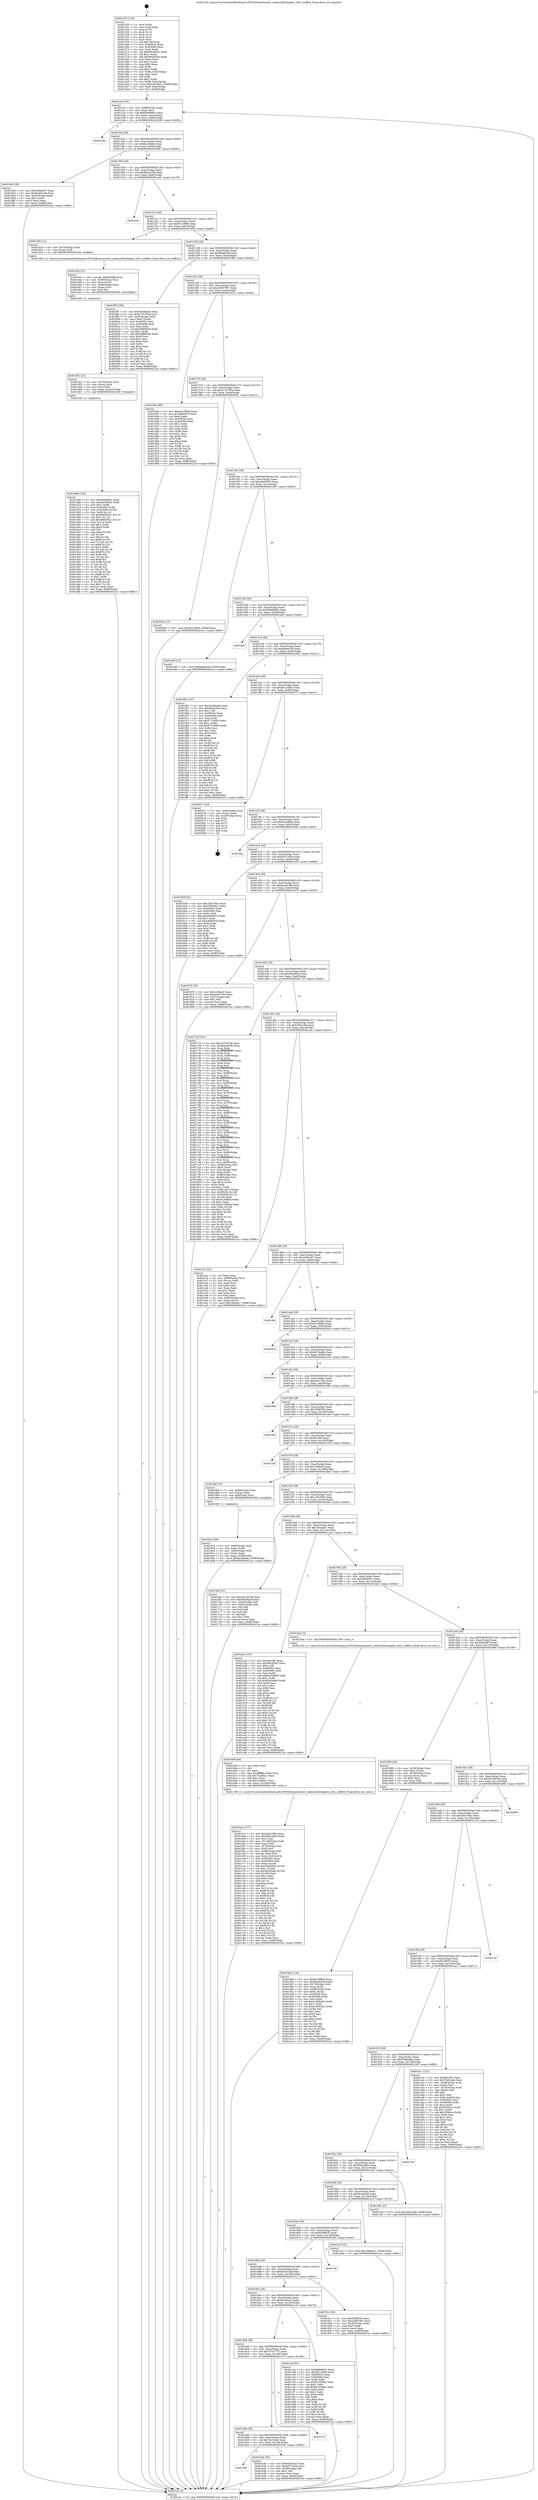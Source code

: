 digraph "0x401250" {
  label = "0x401250 (/mnt/c/Users/mathe/Desktop/tcc/POCII/binaries/extr_radare2librbinpbin_z64.c_boffset_Final-ollvm.out::main(0))"
  labelloc = "t"
  node[shape=record]

  Entry [label="",width=0.3,height=0.3,shape=circle,fillcolor=black,style=filled]
  "0x4012c4" [label="{
     0x4012c4 [32]\l
     | [instrs]\l
     &nbsp;&nbsp;0x4012c4 \<+6\>: mov -0x98(%rbp),%eax\l
     &nbsp;&nbsp;0x4012ca \<+2\>: mov %eax,%ecx\l
     &nbsp;&nbsp;0x4012cc \<+6\>: sub $0x8086685c,%ecx\l
     &nbsp;&nbsp;0x4012d2 \<+6\>: mov %eax,-0xac(%rbp)\l
     &nbsp;&nbsp;0x4012d8 \<+6\>: mov %ecx,-0xb0(%rbp)\l
     &nbsp;&nbsp;0x4012de \<+6\>: je 0000000000402186 \<main+0xf36\>\l
  }"]
  "0x402186" [label="{
     0x402186\l
  }", style=dashed]
  "0x4012e4" [label="{
     0x4012e4 [28]\l
     | [instrs]\l
     &nbsp;&nbsp;0x4012e4 \<+5\>: jmp 00000000004012e9 \<main+0x99\>\l
     &nbsp;&nbsp;0x4012e9 \<+6\>: mov -0xac(%rbp),%eax\l
     &nbsp;&nbsp;0x4012ef \<+5\>: sub $0x8a1b9eeb,%eax\l
     &nbsp;&nbsp;0x4012f4 \<+6\>: mov %eax,-0xb4(%rbp)\l
     &nbsp;&nbsp;0x4012fa \<+6\>: je 00000000004018e0 \<main+0x690\>\l
  }"]
  Exit [label="",width=0.3,height=0.3,shape=circle,fillcolor=black,style=filled,peripheries=2]
  "0x4018e0" [label="{
     0x4018e0 [30]\l
     | [instrs]\l
     &nbsp;&nbsp;0x4018e0 \<+5\>: mov $0xe368ce57,%eax\l
     &nbsp;&nbsp;0x4018e5 \<+5\>: mov $0x6c4541d8,%ecx\l
     &nbsp;&nbsp;0x4018ea \<+3\>: mov -0x30(%rbp),%edx\l
     &nbsp;&nbsp;0x4018ed \<+3\>: cmp $0x1,%edx\l
     &nbsp;&nbsp;0x4018f0 \<+3\>: cmovl %ecx,%eax\l
     &nbsp;&nbsp;0x4018f3 \<+6\>: mov %eax,-0x98(%rbp)\l
     &nbsp;&nbsp;0x4018f9 \<+5\>: jmp 00000000004021ec \<main+0xf9c\>\l
  }"]
  "0x401300" [label="{
     0x401300 [28]\l
     | [instrs]\l
     &nbsp;&nbsp;0x401300 \<+5\>: jmp 0000000000401305 \<main+0xb5\>\l
     &nbsp;&nbsp;0x401305 \<+6\>: mov -0xac(%rbp),%eax\l
     &nbsp;&nbsp;0x40130b \<+5\>: sub $0x8baca7d0,%eax\l
     &nbsp;&nbsp;0x401310 \<+6\>: mov %eax,-0xb8(%rbp)\l
     &nbsp;&nbsp;0x401316 \<+6\>: je 0000000000401ec6 \<main+0xc76\>\l
  }"]
  "0x401d66" [label="{
     0x401d66 [154]\l
     | [instrs]\l
     &nbsp;&nbsp;0x401d66 \<+5\>: mov $0x8086685c,%eax\l
     &nbsp;&nbsp;0x401d6b \<+5\>: mov $0xa9a59952,%edx\l
     &nbsp;&nbsp;0x401d70 \<+3\>: mov $0x1,%r8b\l
     &nbsp;&nbsp;0x401d73 \<+8\>: mov 0x40505c,%r9d\l
     &nbsp;&nbsp;0x401d7b \<+8\>: mov 0x405060,%r10d\l
     &nbsp;&nbsp;0x401d83 \<+3\>: mov %r9d,%r11d\l
     &nbsp;&nbsp;0x401d86 \<+7\>: sub $0x8d663821,%r11d\l
     &nbsp;&nbsp;0x401d8d \<+4\>: sub $0x1,%r11d\l
     &nbsp;&nbsp;0x401d91 \<+7\>: add $0x8d663821,%r11d\l
     &nbsp;&nbsp;0x401d98 \<+4\>: imul %r11d,%r9d\l
     &nbsp;&nbsp;0x401d9c \<+4\>: and $0x1,%r9d\l
     &nbsp;&nbsp;0x401da0 \<+4\>: cmp $0x0,%r9d\l
     &nbsp;&nbsp;0x401da4 \<+3\>: sete %bl\l
     &nbsp;&nbsp;0x401da7 \<+4\>: cmp $0xa,%r10d\l
     &nbsp;&nbsp;0x401dab \<+4\>: setl %r14b\l
     &nbsp;&nbsp;0x401daf \<+3\>: mov %bl,%r15b\l
     &nbsp;&nbsp;0x401db2 \<+4\>: xor $0xff,%r15b\l
     &nbsp;&nbsp;0x401db6 \<+3\>: mov %r14b,%r12b\l
     &nbsp;&nbsp;0x401db9 \<+4\>: xor $0xff,%r12b\l
     &nbsp;&nbsp;0x401dbd \<+4\>: xor $0x1,%r8b\l
     &nbsp;&nbsp;0x401dc1 \<+3\>: mov %r15b,%r13b\l
     &nbsp;&nbsp;0x401dc4 \<+4\>: and $0xff,%r13b\l
     &nbsp;&nbsp;0x401dc8 \<+3\>: and %r8b,%bl\l
     &nbsp;&nbsp;0x401dcb \<+3\>: mov %r12b,%cl\l
     &nbsp;&nbsp;0x401dce \<+3\>: and $0xff,%cl\l
     &nbsp;&nbsp;0x401dd1 \<+3\>: and %r8b,%r14b\l
     &nbsp;&nbsp;0x401dd4 \<+3\>: or %bl,%r13b\l
     &nbsp;&nbsp;0x401dd7 \<+3\>: or %r14b,%cl\l
     &nbsp;&nbsp;0x401dda \<+3\>: xor %cl,%r13b\l
     &nbsp;&nbsp;0x401ddd \<+3\>: or %r12b,%r15b\l
     &nbsp;&nbsp;0x401de0 \<+4\>: xor $0xff,%r15b\l
     &nbsp;&nbsp;0x401de4 \<+4\>: or $0x1,%r8b\l
     &nbsp;&nbsp;0x401de8 \<+3\>: and %r8b,%r15b\l
     &nbsp;&nbsp;0x401deb \<+3\>: or %r15b,%r13b\l
     &nbsp;&nbsp;0x401dee \<+4\>: test $0x1,%r13b\l
     &nbsp;&nbsp;0x401df2 \<+3\>: cmovne %edx,%eax\l
     &nbsp;&nbsp;0x401df5 \<+6\>: mov %eax,-0x98(%rbp)\l
     &nbsp;&nbsp;0x401dfb \<+5\>: jmp 00000000004021ec \<main+0xf9c\>\l
  }"]
  "0x401ec6" [label="{
     0x401ec6\l
  }", style=dashed]
  "0x40131c" [label="{
     0x40131c [28]\l
     | [instrs]\l
     &nbsp;&nbsp;0x40131c \<+5\>: jmp 0000000000401321 \<main+0xd1\>\l
     &nbsp;&nbsp;0x401321 \<+6\>: mov -0xac(%rbp),%eax\l
     &nbsp;&nbsp;0x401327 \<+5\>: sub $0x9511f8e8,%eax\l
     &nbsp;&nbsp;0x40132c \<+6\>: mov %eax,-0xbc(%rbp)\l
     &nbsp;&nbsp;0x401332 \<+6\>: je 0000000000401d26 \<main+0xad6\>\l
  }"]
  "0x401d51" [label="{
     0x401d51 [21]\l
     | [instrs]\l
     &nbsp;&nbsp;0x401d51 \<+4\>: mov -0x70(%rbp),%rcx\l
     &nbsp;&nbsp;0x401d55 \<+3\>: mov (%rcx),%rcx\l
     &nbsp;&nbsp;0x401d58 \<+3\>: mov %rcx,%rdi\l
     &nbsp;&nbsp;0x401d5b \<+6\>: mov %eax,-0x14c(%rbp)\l
     &nbsp;&nbsp;0x401d61 \<+5\>: call 0000000000401030 \<free@plt\>\l
     | [calls]\l
     &nbsp;&nbsp;0x401030 \{1\} (unknown)\l
  }"]
  "0x401d26" [label="{
     0x401d26 [12]\l
     | [instrs]\l
     &nbsp;&nbsp;0x401d26 \<+4\>: mov -0x70(%rbp),%rax\l
     &nbsp;&nbsp;0x401d2a \<+3\>: mov (%rax),%rdi\l
     &nbsp;&nbsp;0x401d2d \<+5\>: call 0000000000401240 \<boffset\>\l
     | [calls]\l
     &nbsp;&nbsp;0x401240 \{1\} (/mnt/c/Users/mathe/Desktop/tcc/POCII/binaries/extr_radare2librbinpbin_z64.c_boffset_Final-ollvm.out::boffset)\l
  }"]
  "0x401338" [label="{
     0x401338 [28]\l
     | [instrs]\l
     &nbsp;&nbsp;0x401338 \<+5\>: jmp 000000000040133d \<main+0xed\>\l
     &nbsp;&nbsp;0x40133d \<+6\>: mov -0xac(%rbp),%eax\l
     &nbsp;&nbsp;0x401343 \<+5\>: sub $0x9faeb3e4,%eax\l
     &nbsp;&nbsp;0x401348 \<+6\>: mov %eax,-0xc0(%rbp)\l
     &nbsp;&nbsp;0x40134e \<+6\>: je 0000000000401ff5 \<main+0xda5\>\l
  }"]
  "0x401d32" [label="{
     0x401d32 [31]\l
     | [instrs]\l
     &nbsp;&nbsp;0x401d32 \<+10\>: movabs $0x4030d6,%rdi\l
     &nbsp;&nbsp;0x401d3c \<+4\>: mov -0x60(%rbp),%rcx\l
     &nbsp;&nbsp;0x401d40 \<+3\>: mov %rax,(%rcx)\l
     &nbsp;&nbsp;0x401d43 \<+4\>: mov -0x60(%rbp),%rax\l
     &nbsp;&nbsp;0x401d47 \<+3\>: mov (%rax),%rsi\l
     &nbsp;&nbsp;0x401d4a \<+2\>: mov $0x0,%al\l
     &nbsp;&nbsp;0x401d4c \<+5\>: call 0000000000401040 \<printf@plt\>\l
     | [calls]\l
     &nbsp;&nbsp;0x401040 \{1\} (unknown)\l
  }"]
  "0x401ff5" [label="{
     0x401ff5 [109]\l
     | [instrs]\l
     &nbsp;&nbsp;0x401ff5 \<+5\>: mov $0x504b6ad4,%eax\l
     &nbsp;&nbsp;0x401ffa \<+5\>: mov $0xa733783a,%ecx\l
     &nbsp;&nbsp;0x401fff \<+7\>: mov -0x90(%rbp),%rdx\l
     &nbsp;&nbsp;0x402006 \<+6\>: movl $0x0,(%rdx)\l
     &nbsp;&nbsp;0x40200c \<+7\>: mov 0x40505c,%esi\l
     &nbsp;&nbsp;0x402013 \<+7\>: mov 0x405060,%edi\l
     &nbsp;&nbsp;0x40201a \<+3\>: mov %esi,%r8d\l
     &nbsp;&nbsp;0x40201d \<+7\>: sub $0x36f8060d,%r8d\l
     &nbsp;&nbsp;0x402024 \<+4\>: sub $0x1,%r8d\l
     &nbsp;&nbsp;0x402028 \<+7\>: add $0x36f8060d,%r8d\l
     &nbsp;&nbsp;0x40202f \<+4\>: imul %r8d,%esi\l
     &nbsp;&nbsp;0x402033 \<+3\>: and $0x1,%esi\l
     &nbsp;&nbsp;0x402036 \<+3\>: cmp $0x0,%esi\l
     &nbsp;&nbsp;0x402039 \<+4\>: sete %r9b\l
     &nbsp;&nbsp;0x40203d \<+3\>: cmp $0xa,%edi\l
     &nbsp;&nbsp;0x402040 \<+4\>: setl %r10b\l
     &nbsp;&nbsp;0x402044 \<+3\>: mov %r9b,%r11b\l
     &nbsp;&nbsp;0x402047 \<+3\>: and %r10b,%r11b\l
     &nbsp;&nbsp;0x40204a \<+3\>: xor %r10b,%r9b\l
     &nbsp;&nbsp;0x40204d \<+3\>: or %r9b,%r11b\l
     &nbsp;&nbsp;0x402050 \<+4\>: test $0x1,%r11b\l
     &nbsp;&nbsp;0x402054 \<+3\>: cmovne %ecx,%eax\l
     &nbsp;&nbsp;0x402057 \<+6\>: mov %eax,-0x98(%rbp)\l
     &nbsp;&nbsp;0x40205d \<+5\>: jmp 00000000004021ec \<main+0xf9c\>\l
  }"]
  "0x401354" [label="{
     0x401354 [28]\l
     | [instrs]\l
     &nbsp;&nbsp;0x401354 \<+5\>: jmp 0000000000401359 \<main+0x109\>\l
     &nbsp;&nbsp;0x401359 \<+6\>: mov -0xac(%rbp),%eax\l
     &nbsp;&nbsp;0x40135f \<+5\>: sub $0xa3087987,%eax\l
     &nbsp;&nbsp;0x401364 \<+6\>: mov %eax,-0xc4(%rbp)\l
     &nbsp;&nbsp;0x40136a \<+6\>: je 000000000040193a \<main+0x6ea\>\l
  }"]
  "0x401be1" [label="{
     0x401be1 [177]\l
     | [instrs]\l
     &nbsp;&nbsp;0x401be1 \<+5\>: mov $0x2bdc78bc,%ecx\l
     &nbsp;&nbsp;0x401be6 \<+5\>: mov $0x5b81b6c0,%edx\l
     &nbsp;&nbsp;0x401beb \<+3\>: mov $0x1,%sil\l
     &nbsp;&nbsp;0x401bee \<+6\>: mov -0x148(%rbp),%edi\l
     &nbsp;&nbsp;0x401bf4 \<+3\>: imul %eax,%edi\l
     &nbsp;&nbsp;0x401bf7 \<+4\>: mov -0x70(%rbp),%r8\l
     &nbsp;&nbsp;0x401bfb \<+3\>: mov (%r8),%r8\l
     &nbsp;&nbsp;0x401bfe \<+4\>: mov -0x68(%rbp),%r9\l
     &nbsp;&nbsp;0x401c02 \<+3\>: movslq (%r9),%r9\l
     &nbsp;&nbsp;0x401c05 \<+4\>: mov %edi,(%r8,%r9,4)\l
     &nbsp;&nbsp;0x401c09 \<+7\>: mov 0x40505c,%eax\l
     &nbsp;&nbsp;0x401c10 \<+7\>: mov 0x405060,%edi\l
     &nbsp;&nbsp;0x401c17 \<+3\>: mov %eax,%r10d\l
     &nbsp;&nbsp;0x401c1a \<+7\>: add $0x5bcd564c,%r10d\l
     &nbsp;&nbsp;0x401c21 \<+4\>: sub $0x1,%r10d\l
     &nbsp;&nbsp;0x401c25 \<+7\>: sub $0x5bcd564c,%r10d\l
     &nbsp;&nbsp;0x401c2c \<+4\>: imul %r10d,%eax\l
     &nbsp;&nbsp;0x401c30 \<+3\>: and $0x1,%eax\l
     &nbsp;&nbsp;0x401c33 \<+3\>: cmp $0x0,%eax\l
     &nbsp;&nbsp;0x401c36 \<+4\>: sete %r11b\l
     &nbsp;&nbsp;0x401c3a \<+3\>: cmp $0xa,%edi\l
     &nbsp;&nbsp;0x401c3d \<+3\>: setl %bl\l
     &nbsp;&nbsp;0x401c40 \<+3\>: mov %r11b,%r14b\l
     &nbsp;&nbsp;0x401c43 \<+4\>: xor $0xff,%r14b\l
     &nbsp;&nbsp;0x401c47 \<+3\>: mov %bl,%r15b\l
     &nbsp;&nbsp;0x401c4a \<+4\>: xor $0xff,%r15b\l
     &nbsp;&nbsp;0x401c4e \<+4\>: xor $0x1,%sil\l
     &nbsp;&nbsp;0x401c52 \<+3\>: mov %r14b,%r12b\l
     &nbsp;&nbsp;0x401c55 \<+4\>: and $0xff,%r12b\l
     &nbsp;&nbsp;0x401c59 \<+3\>: and %sil,%r11b\l
     &nbsp;&nbsp;0x401c5c \<+3\>: mov %r15b,%r13b\l
     &nbsp;&nbsp;0x401c5f \<+4\>: and $0xff,%r13b\l
     &nbsp;&nbsp;0x401c63 \<+3\>: and %sil,%bl\l
     &nbsp;&nbsp;0x401c66 \<+3\>: or %r11b,%r12b\l
     &nbsp;&nbsp;0x401c69 \<+3\>: or %bl,%r13b\l
     &nbsp;&nbsp;0x401c6c \<+3\>: xor %r13b,%r12b\l
     &nbsp;&nbsp;0x401c6f \<+3\>: or %r15b,%r14b\l
     &nbsp;&nbsp;0x401c72 \<+4\>: xor $0xff,%r14b\l
     &nbsp;&nbsp;0x401c76 \<+4\>: or $0x1,%sil\l
     &nbsp;&nbsp;0x401c7a \<+3\>: and %sil,%r14b\l
     &nbsp;&nbsp;0x401c7d \<+3\>: or %r14b,%r12b\l
     &nbsp;&nbsp;0x401c80 \<+4\>: test $0x1,%r12b\l
     &nbsp;&nbsp;0x401c84 \<+3\>: cmovne %edx,%ecx\l
     &nbsp;&nbsp;0x401c87 \<+6\>: mov %ecx,-0x98(%rbp)\l
     &nbsp;&nbsp;0x401c8d \<+5\>: jmp 00000000004021ec \<main+0xf9c\>\l
  }"]
  "0x40193a" [label="{
     0x40193a [86]\l
     | [instrs]\l
     &nbsp;&nbsp;0x40193a \<+5\>: mov $0xe4108fb4,%eax\l
     &nbsp;&nbsp;0x40193f \<+5\>: mov $0x28bbd97f,%ecx\l
     &nbsp;&nbsp;0x401944 \<+2\>: xor %edx,%edx\l
     &nbsp;&nbsp;0x401946 \<+7\>: mov 0x40505c,%esi\l
     &nbsp;&nbsp;0x40194d \<+7\>: mov 0x405060,%edi\l
     &nbsp;&nbsp;0x401954 \<+3\>: sub $0x1,%edx\l
     &nbsp;&nbsp;0x401957 \<+3\>: mov %esi,%r8d\l
     &nbsp;&nbsp;0x40195a \<+3\>: add %edx,%r8d\l
     &nbsp;&nbsp;0x40195d \<+4\>: imul %r8d,%esi\l
     &nbsp;&nbsp;0x401961 \<+3\>: and $0x1,%esi\l
     &nbsp;&nbsp;0x401964 \<+3\>: cmp $0x0,%esi\l
     &nbsp;&nbsp;0x401967 \<+4\>: sete %r9b\l
     &nbsp;&nbsp;0x40196b \<+3\>: cmp $0xa,%edi\l
     &nbsp;&nbsp;0x40196e \<+4\>: setl %r10b\l
     &nbsp;&nbsp;0x401972 \<+3\>: mov %r9b,%r11b\l
     &nbsp;&nbsp;0x401975 \<+3\>: and %r10b,%r11b\l
     &nbsp;&nbsp;0x401978 \<+3\>: xor %r10b,%r9b\l
     &nbsp;&nbsp;0x40197b \<+3\>: or %r9b,%r11b\l
     &nbsp;&nbsp;0x40197e \<+4\>: test $0x1,%r11b\l
     &nbsp;&nbsp;0x401982 \<+3\>: cmovne %ecx,%eax\l
     &nbsp;&nbsp;0x401985 \<+6\>: mov %eax,-0x98(%rbp)\l
     &nbsp;&nbsp;0x40198b \<+5\>: jmp 00000000004021ec \<main+0xf9c\>\l
  }"]
  "0x401370" [label="{
     0x401370 [28]\l
     | [instrs]\l
     &nbsp;&nbsp;0x401370 \<+5\>: jmp 0000000000401375 \<main+0x125\>\l
     &nbsp;&nbsp;0x401375 \<+6\>: mov -0xac(%rbp),%eax\l
     &nbsp;&nbsp;0x40137b \<+5\>: sub $0xa733783a,%eax\l
     &nbsp;&nbsp;0x401380 \<+6\>: mov %eax,-0xc8(%rbp)\l
     &nbsp;&nbsp;0x401386 \<+6\>: je 0000000000402062 \<main+0xe12\>\l
  }"]
  "0x401bb9" [label="{
     0x401bb9 [40]\l
     | [instrs]\l
     &nbsp;&nbsp;0x401bb9 \<+5\>: mov $0x2,%ecx\l
     &nbsp;&nbsp;0x401bbe \<+1\>: cltd\l
     &nbsp;&nbsp;0x401bbf \<+2\>: idiv %ecx\l
     &nbsp;&nbsp;0x401bc1 \<+6\>: imul $0xfffffffe,%edx,%ecx\l
     &nbsp;&nbsp;0x401bc7 \<+6\>: add $0x76cdfdc1,%ecx\l
     &nbsp;&nbsp;0x401bcd \<+3\>: add $0x1,%ecx\l
     &nbsp;&nbsp;0x401bd0 \<+6\>: sub $0x76cdfdc1,%ecx\l
     &nbsp;&nbsp;0x401bd6 \<+6\>: mov %ecx,-0x148(%rbp)\l
     &nbsp;&nbsp;0x401bdc \<+5\>: call 0000000000401160 \<next_i\>\l
     | [calls]\l
     &nbsp;&nbsp;0x401160 \{1\} (/mnt/c/Users/mathe/Desktop/tcc/POCII/binaries/extr_radare2librbinpbin_z64.c_boffset_Final-ollvm.out::next_i)\l
  }"]
  "0x402062" [label="{
     0x402062 [15]\l
     | [instrs]\l
     &nbsp;&nbsp;0x402062 \<+10\>: movl $0xbb1cd650,-0x98(%rbp)\l
     &nbsp;&nbsp;0x40206c \<+5\>: jmp 00000000004021ec \<main+0xf9c\>\l
  }"]
  "0x40138c" [label="{
     0x40138c [28]\l
     | [instrs]\l
     &nbsp;&nbsp;0x40138c \<+5\>: jmp 0000000000401391 \<main+0x141\>\l
     &nbsp;&nbsp;0x401391 \<+6\>: mov -0xac(%rbp),%eax\l
     &nbsp;&nbsp;0x401397 \<+5\>: sub $0xa9a59952,%eax\l
     &nbsp;&nbsp;0x40139c \<+6\>: mov %eax,-0xcc(%rbp)\l
     &nbsp;&nbsp;0x4013a2 \<+6\>: je 0000000000401e00 \<main+0xbb0\>\l
  }"]
  "0x4016f0" [label="{
     0x4016f0\l
  }", style=dashed]
  "0x401e00" [label="{
     0x401e00 [15]\l
     | [instrs]\l
     &nbsp;&nbsp;0x401e00 \<+10\>: movl $0xbab6e24f,-0x98(%rbp)\l
     &nbsp;&nbsp;0x401e0a \<+5\>: jmp 00000000004021ec \<main+0xf9c\>\l
  }"]
  "0x4013a8" [label="{
     0x4013a8 [28]\l
     | [instrs]\l
     &nbsp;&nbsp;0x4013a8 \<+5\>: jmp 00000000004013ad \<main+0x15d\>\l
     &nbsp;&nbsp;0x4013ad \<+6\>: mov -0xac(%rbp),%eax\l
     &nbsp;&nbsp;0x4013b3 \<+5\>: sub $0xb85689bd,%eax\l
     &nbsp;&nbsp;0x4013b8 \<+6\>: mov %eax,-0xd0(%rbp)\l
     &nbsp;&nbsp;0x4013be \<+6\>: je 0000000000401e0f \<main+0xbbf\>\l
  }"]
  "0x401b3b" [label="{
     0x401b3b [30]\l
     | [instrs]\l
     &nbsp;&nbsp;0x401b3b \<+5\>: mov $0x6cb03ca2,%eax\l
     &nbsp;&nbsp;0x401b40 \<+5\>: mov $0xd2572e0a,%ecx\l
     &nbsp;&nbsp;0x401b45 \<+3\>: mov -0x29(%rbp),%dl\l
     &nbsp;&nbsp;0x401b48 \<+3\>: test $0x1,%dl\l
     &nbsp;&nbsp;0x401b4b \<+3\>: cmovne %ecx,%eax\l
     &nbsp;&nbsp;0x401b4e \<+6\>: mov %eax,-0x98(%rbp)\l
     &nbsp;&nbsp;0x401b54 \<+5\>: jmp 00000000004021ec \<main+0xf9c\>\l
  }"]
  "0x401e0f" [label="{
     0x401e0f\l
  }", style=dashed]
  "0x4013c4" [label="{
     0x4013c4 [28]\l
     | [instrs]\l
     &nbsp;&nbsp;0x4013c4 \<+5\>: jmp 00000000004013c9 \<main+0x179\>\l
     &nbsp;&nbsp;0x4013c9 \<+6\>: mov -0xac(%rbp),%eax\l
     &nbsp;&nbsp;0x4013cf \<+5\>: sub $0xbab6e24f,%eax\l
     &nbsp;&nbsp;0x4013d4 \<+6\>: mov %eax,-0xd4(%rbp)\l
     &nbsp;&nbsp;0x4013da \<+6\>: je 0000000000401f62 \<main+0xd12\>\l
  }"]
  "0x4016d4" [label="{
     0x4016d4 [28]\l
     | [instrs]\l
     &nbsp;&nbsp;0x4016d4 \<+5\>: jmp 00000000004016d9 \<main+0x489\>\l
     &nbsp;&nbsp;0x4016d9 \<+6\>: mov -0xac(%rbp),%eax\l
     &nbsp;&nbsp;0x4016df \<+5\>: sub $0x7dcf1ebe,%eax\l
     &nbsp;&nbsp;0x4016e4 \<+6\>: mov %eax,-0x144(%rbp)\l
     &nbsp;&nbsp;0x4016ea \<+6\>: je 0000000000401b3b \<main+0x8eb\>\l
  }"]
  "0x401f62" [label="{
     0x401f62 [147]\l
     | [instrs]\l
     &nbsp;&nbsp;0x401f62 \<+5\>: mov $0x504b6ad4,%eax\l
     &nbsp;&nbsp;0x401f67 \<+5\>: mov $0x9faeb3e4,%ecx\l
     &nbsp;&nbsp;0x401f6c \<+2\>: mov $0x1,%dl\l
     &nbsp;&nbsp;0x401f6e \<+7\>: mov 0x40505c,%esi\l
     &nbsp;&nbsp;0x401f75 \<+7\>: mov 0x405060,%edi\l
     &nbsp;&nbsp;0x401f7c \<+3\>: mov %esi,%r8d\l
     &nbsp;&nbsp;0x401f7f \<+7\>: sub $0x9772ef30,%r8d\l
     &nbsp;&nbsp;0x401f86 \<+4\>: sub $0x1,%r8d\l
     &nbsp;&nbsp;0x401f8a \<+7\>: add $0x9772ef30,%r8d\l
     &nbsp;&nbsp;0x401f91 \<+4\>: imul %r8d,%esi\l
     &nbsp;&nbsp;0x401f95 \<+3\>: and $0x1,%esi\l
     &nbsp;&nbsp;0x401f98 \<+3\>: cmp $0x0,%esi\l
     &nbsp;&nbsp;0x401f9b \<+4\>: sete %r9b\l
     &nbsp;&nbsp;0x401f9f \<+3\>: cmp $0xa,%edi\l
     &nbsp;&nbsp;0x401fa2 \<+4\>: setl %r10b\l
     &nbsp;&nbsp;0x401fa6 \<+3\>: mov %r9b,%r11b\l
     &nbsp;&nbsp;0x401fa9 \<+4\>: xor $0xff,%r11b\l
     &nbsp;&nbsp;0x401fad \<+3\>: mov %r10b,%bl\l
     &nbsp;&nbsp;0x401fb0 \<+3\>: xor $0xff,%bl\l
     &nbsp;&nbsp;0x401fb3 \<+3\>: xor $0x1,%dl\l
     &nbsp;&nbsp;0x401fb6 \<+3\>: mov %r11b,%r14b\l
     &nbsp;&nbsp;0x401fb9 \<+4\>: and $0xff,%r14b\l
     &nbsp;&nbsp;0x401fbd \<+3\>: and %dl,%r9b\l
     &nbsp;&nbsp;0x401fc0 \<+3\>: mov %bl,%r15b\l
     &nbsp;&nbsp;0x401fc3 \<+4\>: and $0xff,%r15b\l
     &nbsp;&nbsp;0x401fc7 \<+3\>: and %dl,%r10b\l
     &nbsp;&nbsp;0x401fca \<+3\>: or %r9b,%r14b\l
     &nbsp;&nbsp;0x401fcd \<+3\>: or %r10b,%r15b\l
     &nbsp;&nbsp;0x401fd0 \<+3\>: xor %r15b,%r14b\l
     &nbsp;&nbsp;0x401fd3 \<+3\>: or %bl,%r11b\l
     &nbsp;&nbsp;0x401fd6 \<+4\>: xor $0xff,%r11b\l
     &nbsp;&nbsp;0x401fda \<+3\>: or $0x1,%dl\l
     &nbsp;&nbsp;0x401fdd \<+3\>: and %dl,%r11b\l
     &nbsp;&nbsp;0x401fe0 \<+3\>: or %r11b,%r14b\l
     &nbsp;&nbsp;0x401fe3 \<+4\>: test $0x1,%r14b\l
     &nbsp;&nbsp;0x401fe7 \<+3\>: cmovne %ecx,%eax\l
     &nbsp;&nbsp;0x401fea \<+6\>: mov %eax,-0x98(%rbp)\l
     &nbsp;&nbsp;0x401ff0 \<+5\>: jmp 00000000004021ec \<main+0xf9c\>\l
  }"]
  "0x4013e0" [label="{
     0x4013e0 [28]\l
     | [instrs]\l
     &nbsp;&nbsp;0x4013e0 \<+5\>: jmp 00000000004013e5 \<main+0x195\>\l
     &nbsp;&nbsp;0x4013e5 \<+6\>: mov -0xac(%rbp),%eax\l
     &nbsp;&nbsp;0x4013eb \<+5\>: sub $0xbb1cd650,%eax\l
     &nbsp;&nbsp;0x4013f0 \<+6\>: mov %eax,-0xd8(%rbp)\l
     &nbsp;&nbsp;0x4013f6 \<+6\>: je 0000000000402071 \<main+0xe21\>\l
  }"]
  "0x401e70" [label="{
     0x401e70\l
  }", style=dashed]
  "0x402071" [label="{
     0x402071 [24]\l
     | [instrs]\l
     &nbsp;&nbsp;0x402071 \<+7\>: mov -0x90(%rbp),%rax\l
     &nbsp;&nbsp;0x402078 \<+2\>: mov (%rax),%eax\l
     &nbsp;&nbsp;0x40207a \<+4\>: lea -0x28(%rbp),%rsp\l
     &nbsp;&nbsp;0x40207e \<+1\>: pop %rbx\l
     &nbsp;&nbsp;0x40207f \<+2\>: pop %r12\l
     &nbsp;&nbsp;0x402081 \<+2\>: pop %r13\l
     &nbsp;&nbsp;0x402083 \<+2\>: pop %r14\l
     &nbsp;&nbsp;0x402085 \<+2\>: pop %r15\l
     &nbsp;&nbsp;0x402087 \<+1\>: pop %rbp\l
     &nbsp;&nbsp;0x402088 \<+1\>: ret\l
  }"]
  "0x4013fc" [label="{
     0x4013fc [28]\l
     | [instrs]\l
     &nbsp;&nbsp;0x4013fc \<+5\>: jmp 0000000000401401 \<main+0x1b1\>\l
     &nbsp;&nbsp;0x401401 \<+6\>: mov -0xac(%rbp),%eax\l
     &nbsp;&nbsp;0x401407 \<+5\>: sub $0xbcca989d,%eax\l
     &nbsp;&nbsp;0x40140c \<+6\>: mov %eax,-0xdc(%rbp)\l
     &nbsp;&nbsp;0x401412 \<+6\>: je 0000000000401f4e \<main+0xcfe\>\l
  }"]
  "0x4016b8" [label="{
     0x4016b8 [28]\l
     | [instrs]\l
     &nbsp;&nbsp;0x4016b8 \<+5\>: jmp 00000000004016bd \<main+0x46d\>\l
     &nbsp;&nbsp;0x4016bd \<+6\>: mov -0xac(%rbp),%eax\l
     &nbsp;&nbsp;0x4016c3 \<+5\>: sub $0x7d7e7737,%eax\l
     &nbsp;&nbsp;0x4016c8 \<+6\>: mov %eax,-0x140(%rbp)\l
     &nbsp;&nbsp;0x4016ce \<+6\>: je 0000000000401e70 \<main+0xc20\>\l
  }"]
  "0x401f4e" [label="{
     0x401f4e\l
  }", style=dashed]
  "0x401418" [label="{
     0x401418 [28]\l
     | [instrs]\l
     &nbsp;&nbsp;0x401418 \<+5\>: jmp 000000000040141d \<main+0x1cd\>\l
     &nbsp;&nbsp;0x40141d \<+6\>: mov -0xac(%rbp),%eax\l
     &nbsp;&nbsp;0x401423 \<+5\>: sub $0xd2572e0a,%eax\l
     &nbsp;&nbsp;0x401428 \<+6\>: mov %eax,-0xe0(%rbp)\l
     &nbsp;&nbsp;0x40142e \<+6\>: je 0000000000401b59 \<main+0x909\>\l
  }"]
  "0x401ccb" [label="{
     0x401ccb [91]\l
     | [instrs]\l
     &nbsp;&nbsp;0x401ccb \<+5\>: mov $0x8086685c,%eax\l
     &nbsp;&nbsp;0x401cd0 \<+5\>: mov $0x9511f8e8,%ecx\l
     &nbsp;&nbsp;0x401cd5 \<+7\>: mov 0x40505c,%edx\l
     &nbsp;&nbsp;0x401cdc \<+7\>: mov 0x405060,%esi\l
     &nbsp;&nbsp;0x401ce3 \<+2\>: mov %edx,%edi\l
     &nbsp;&nbsp;0x401ce5 \<+6\>: sub $0x81183dbc,%edi\l
     &nbsp;&nbsp;0x401ceb \<+3\>: sub $0x1,%edi\l
     &nbsp;&nbsp;0x401cee \<+6\>: add $0x81183dbc,%edi\l
     &nbsp;&nbsp;0x401cf4 \<+3\>: imul %edi,%edx\l
     &nbsp;&nbsp;0x401cf7 \<+3\>: and $0x1,%edx\l
     &nbsp;&nbsp;0x401cfa \<+3\>: cmp $0x0,%edx\l
     &nbsp;&nbsp;0x401cfd \<+4\>: sete %r8b\l
     &nbsp;&nbsp;0x401d01 \<+3\>: cmp $0xa,%esi\l
     &nbsp;&nbsp;0x401d04 \<+4\>: setl %r9b\l
     &nbsp;&nbsp;0x401d08 \<+3\>: mov %r8b,%r10b\l
     &nbsp;&nbsp;0x401d0b \<+3\>: and %r9b,%r10b\l
     &nbsp;&nbsp;0x401d0e \<+3\>: xor %r9b,%r8b\l
     &nbsp;&nbsp;0x401d11 \<+3\>: or %r8b,%r10b\l
     &nbsp;&nbsp;0x401d14 \<+4\>: test $0x1,%r10b\l
     &nbsp;&nbsp;0x401d18 \<+3\>: cmovne %ecx,%eax\l
     &nbsp;&nbsp;0x401d1b \<+6\>: mov %eax,-0x98(%rbp)\l
     &nbsp;&nbsp;0x401d21 \<+5\>: jmp 00000000004021ec \<main+0xf9c\>\l
  }"]
  "0x401b59" [label="{
     0x401b59 [91]\l
     | [instrs]\l
     &nbsp;&nbsp;0x401b59 \<+5\>: mov $0x2bdc78bc,%eax\l
     &nbsp;&nbsp;0x401b5e \<+5\>: mov $0x20b595c1,%ecx\l
     &nbsp;&nbsp;0x401b63 \<+7\>: mov 0x40505c,%edx\l
     &nbsp;&nbsp;0x401b6a \<+7\>: mov 0x405060,%esi\l
     &nbsp;&nbsp;0x401b71 \<+2\>: mov %edx,%edi\l
     &nbsp;&nbsp;0x401b73 \<+6\>: add $0xad90b97b,%edi\l
     &nbsp;&nbsp;0x401b79 \<+3\>: sub $0x1,%edi\l
     &nbsp;&nbsp;0x401b7c \<+6\>: sub $0xad90b97b,%edi\l
     &nbsp;&nbsp;0x401b82 \<+3\>: imul %edi,%edx\l
     &nbsp;&nbsp;0x401b85 \<+3\>: and $0x1,%edx\l
     &nbsp;&nbsp;0x401b88 \<+3\>: cmp $0x0,%edx\l
     &nbsp;&nbsp;0x401b8b \<+4\>: sete %r8b\l
     &nbsp;&nbsp;0x401b8f \<+3\>: cmp $0xa,%esi\l
     &nbsp;&nbsp;0x401b92 \<+4\>: setl %r9b\l
     &nbsp;&nbsp;0x401b96 \<+3\>: mov %r8b,%r10b\l
     &nbsp;&nbsp;0x401b99 \<+3\>: and %r9b,%r10b\l
     &nbsp;&nbsp;0x401b9c \<+3\>: xor %r9b,%r8b\l
     &nbsp;&nbsp;0x401b9f \<+3\>: or %r8b,%r10b\l
     &nbsp;&nbsp;0x401ba2 \<+4\>: test $0x1,%r10b\l
     &nbsp;&nbsp;0x401ba6 \<+3\>: cmovne %ecx,%eax\l
     &nbsp;&nbsp;0x401ba9 \<+6\>: mov %eax,-0x98(%rbp)\l
     &nbsp;&nbsp;0x401baf \<+5\>: jmp 00000000004021ec \<main+0xf9c\>\l
  }"]
  "0x401434" [label="{
     0x401434 [28]\l
     | [instrs]\l
     &nbsp;&nbsp;0x401434 \<+5\>: jmp 0000000000401439 \<main+0x1e9\>\l
     &nbsp;&nbsp;0x401439 \<+6\>: mov -0xac(%rbp),%eax\l
     &nbsp;&nbsp;0x40143f \<+5\>: sub $0xda2a9196,%eax\l
     &nbsp;&nbsp;0x401444 \<+6\>: mov %eax,-0xe4(%rbp)\l
     &nbsp;&nbsp;0x40144a \<+6\>: je 0000000000401870 \<main+0x620\>\l
  }"]
  "0x4019ad" [label="{
     0x4019ad [114]\l
     | [instrs]\l
     &nbsp;&nbsp;0x4019ad \<+5\>: mov $0xe4108fb4,%ecx\l
     &nbsp;&nbsp;0x4019b2 \<+5\>: mov $0x5bcdee26,%edx\l
     &nbsp;&nbsp;0x4019b7 \<+4\>: mov -0x70(%rbp),%rdi\l
     &nbsp;&nbsp;0x4019bb \<+3\>: mov %rax,(%rdi)\l
     &nbsp;&nbsp;0x4019be \<+4\>: mov -0x68(%rbp),%rax\l
     &nbsp;&nbsp;0x4019c2 \<+6\>: movl $0x0,(%rax)\l
     &nbsp;&nbsp;0x4019c8 \<+7\>: mov 0x40505c,%esi\l
     &nbsp;&nbsp;0x4019cf \<+8\>: mov 0x405060,%r8d\l
     &nbsp;&nbsp;0x4019d7 \<+3\>: mov %esi,%r9d\l
     &nbsp;&nbsp;0x4019da \<+7\>: add $0xb1906202,%r9d\l
     &nbsp;&nbsp;0x4019e1 \<+4\>: sub $0x1,%r9d\l
     &nbsp;&nbsp;0x4019e5 \<+7\>: sub $0xb1906202,%r9d\l
     &nbsp;&nbsp;0x4019ec \<+4\>: imul %r9d,%esi\l
     &nbsp;&nbsp;0x4019f0 \<+3\>: and $0x1,%esi\l
     &nbsp;&nbsp;0x4019f3 \<+3\>: cmp $0x0,%esi\l
     &nbsp;&nbsp;0x4019f6 \<+4\>: sete %r10b\l
     &nbsp;&nbsp;0x4019fa \<+4\>: cmp $0xa,%r8d\l
     &nbsp;&nbsp;0x4019fe \<+4\>: setl %r11b\l
     &nbsp;&nbsp;0x401a02 \<+3\>: mov %r10b,%bl\l
     &nbsp;&nbsp;0x401a05 \<+3\>: and %r11b,%bl\l
     &nbsp;&nbsp;0x401a08 \<+3\>: xor %r11b,%r10b\l
     &nbsp;&nbsp;0x401a0b \<+3\>: or %r10b,%bl\l
     &nbsp;&nbsp;0x401a0e \<+3\>: test $0x1,%bl\l
     &nbsp;&nbsp;0x401a11 \<+3\>: cmovne %edx,%ecx\l
     &nbsp;&nbsp;0x401a14 \<+6\>: mov %ecx,-0x98(%rbp)\l
     &nbsp;&nbsp;0x401a1a \<+5\>: jmp 00000000004021ec \<main+0xf9c\>\l
  }"]
  "0x401870" [label="{
     0x401870 [30]\l
     | [instrs]\l
     &nbsp;&nbsp;0x401870 \<+5\>: mov $0xc188ec4,%eax\l
     &nbsp;&nbsp;0x401875 \<+5\>: mov $0xee8373dc,%ecx\l
     &nbsp;&nbsp;0x40187a \<+3\>: mov -0x31(%rbp),%dl\l
     &nbsp;&nbsp;0x40187d \<+3\>: test $0x1,%dl\l
     &nbsp;&nbsp;0x401880 \<+3\>: cmovne %ecx,%eax\l
     &nbsp;&nbsp;0x401883 \<+6\>: mov %eax,-0x98(%rbp)\l
     &nbsp;&nbsp;0x401889 \<+5\>: jmp 00000000004021ec \<main+0xf9c\>\l
  }"]
  "0x401450" [label="{
     0x401450 [28]\l
     | [instrs]\l
     &nbsp;&nbsp;0x401450 \<+5\>: jmp 0000000000401455 \<main+0x205\>\l
     &nbsp;&nbsp;0x401455 \<+6\>: mov -0xac(%rbp),%eax\l
     &nbsp;&nbsp;0x40145b \<+5\>: sub $0xe0be0b29,%eax\l
     &nbsp;&nbsp;0x401460 \<+6\>: mov %eax,-0xe8(%rbp)\l
     &nbsp;&nbsp;0x401466 \<+6\>: je 000000000040172f \<main+0x4df\>\l
  }"]
  "0x40169c" [label="{
     0x40169c [28]\l
     | [instrs]\l
     &nbsp;&nbsp;0x40169c \<+5\>: jmp 00000000004016a1 \<main+0x451\>\l
     &nbsp;&nbsp;0x4016a1 \<+6\>: mov -0xac(%rbp),%eax\l
     &nbsp;&nbsp;0x4016a7 \<+5\>: sub $0x6cb03ca2,%eax\l
     &nbsp;&nbsp;0x4016ac \<+6\>: mov %eax,-0x13c(%rbp)\l
     &nbsp;&nbsp;0x4016b2 \<+6\>: je 0000000000401ccb \<main+0xa7b\>\l
  }"]
  "0x40172f" [label="{
     0x40172f [321]\l
     | [instrs]\l
     &nbsp;&nbsp;0x40172f \<+5\>: mov $0x2b1597a9,%eax\l
     &nbsp;&nbsp;0x401734 \<+5\>: mov $0xda2a9196,%ecx\l
     &nbsp;&nbsp;0x401739 \<+3\>: mov %rsp,%rdx\l
     &nbsp;&nbsp;0x40173c \<+4\>: add $0xfffffffffffffff0,%rdx\l
     &nbsp;&nbsp;0x401740 \<+3\>: mov %rdx,%rsp\l
     &nbsp;&nbsp;0x401743 \<+7\>: mov %rdx,-0x90(%rbp)\l
     &nbsp;&nbsp;0x40174a \<+3\>: mov %rsp,%rdx\l
     &nbsp;&nbsp;0x40174d \<+4\>: add $0xfffffffffffffff0,%rdx\l
     &nbsp;&nbsp;0x401751 \<+3\>: mov %rdx,%rsp\l
     &nbsp;&nbsp;0x401754 \<+3\>: mov %rsp,%rsi\l
     &nbsp;&nbsp;0x401757 \<+4\>: add $0xfffffffffffffff0,%rsi\l
     &nbsp;&nbsp;0x40175b \<+3\>: mov %rsi,%rsp\l
     &nbsp;&nbsp;0x40175e \<+7\>: mov %rsi,-0x88(%rbp)\l
     &nbsp;&nbsp;0x401765 \<+3\>: mov %rsp,%rsi\l
     &nbsp;&nbsp;0x401768 \<+4\>: add $0xfffffffffffffff0,%rsi\l
     &nbsp;&nbsp;0x40176c \<+3\>: mov %rsi,%rsp\l
     &nbsp;&nbsp;0x40176f \<+4\>: mov %rsi,-0x80(%rbp)\l
     &nbsp;&nbsp;0x401773 \<+3\>: mov %rsp,%rsi\l
     &nbsp;&nbsp;0x401776 \<+4\>: add $0xfffffffffffffff0,%rsi\l
     &nbsp;&nbsp;0x40177a \<+3\>: mov %rsi,%rsp\l
     &nbsp;&nbsp;0x40177d \<+4\>: mov %rsi,-0x78(%rbp)\l
     &nbsp;&nbsp;0x401781 \<+3\>: mov %rsp,%rsi\l
     &nbsp;&nbsp;0x401784 \<+4\>: add $0xfffffffffffffff0,%rsi\l
     &nbsp;&nbsp;0x401788 \<+3\>: mov %rsi,%rsp\l
     &nbsp;&nbsp;0x40178b \<+4\>: mov %rsi,-0x70(%rbp)\l
     &nbsp;&nbsp;0x40178f \<+3\>: mov %rsp,%rsi\l
     &nbsp;&nbsp;0x401792 \<+4\>: add $0xfffffffffffffff0,%rsi\l
     &nbsp;&nbsp;0x401796 \<+3\>: mov %rsi,%rsp\l
     &nbsp;&nbsp;0x401799 \<+4\>: mov %rsi,-0x68(%rbp)\l
     &nbsp;&nbsp;0x40179d \<+3\>: mov %rsp,%rsi\l
     &nbsp;&nbsp;0x4017a0 \<+4\>: add $0xfffffffffffffff0,%rsi\l
     &nbsp;&nbsp;0x4017a4 \<+3\>: mov %rsi,%rsp\l
     &nbsp;&nbsp;0x4017a7 \<+4\>: mov %rsi,-0x60(%rbp)\l
     &nbsp;&nbsp;0x4017ab \<+3\>: mov %rsp,%rsi\l
     &nbsp;&nbsp;0x4017ae \<+4\>: add $0xfffffffffffffff0,%rsi\l
     &nbsp;&nbsp;0x4017b2 \<+3\>: mov %rsi,%rsp\l
     &nbsp;&nbsp;0x4017b5 \<+4\>: mov %rsi,-0x58(%rbp)\l
     &nbsp;&nbsp;0x4017b9 \<+3\>: mov %rsp,%rsi\l
     &nbsp;&nbsp;0x4017bc \<+4\>: add $0xfffffffffffffff0,%rsi\l
     &nbsp;&nbsp;0x4017c0 \<+3\>: mov %rsi,%rsp\l
     &nbsp;&nbsp;0x4017c3 \<+4\>: mov %rsi,-0x50(%rbp)\l
     &nbsp;&nbsp;0x4017c7 \<+3\>: mov %rsp,%rsi\l
     &nbsp;&nbsp;0x4017ca \<+4\>: add $0xfffffffffffffff0,%rsi\l
     &nbsp;&nbsp;0x4017ce \<+3\>: mov %rsi,%rsp\l
     &nbsp;&nbsp;0x4017d1 \<+4\>: mov %rsi,-0x48(%rbp)\l
     &nbsp;&nbsp;0x4017d5 \<+3\>: mov %rsp,%rsi\l
     &nbsp;&nbsp;0x4017d8 \<+4\>: add $0xfffffffffffffff0,%rsi\l
     &nbsp;&nbsp;0x4017dc \<+3\>: mov %rsi,%rsp\l
     &nbsp;&nbsp;0x4017df \<+4\>: mov %rsi,-0x40(%rbp)\l
     &nbsp;&nbsp;0x4017e3 \<+7\>: mov -0x90(%rbp),%rsi\l
     &nbsp;&nbsp;0x4017ea \<+6\>: movl $0x0,(%rsi)\l
     &nbsp;&nbsp;0x4017f0 \<+6\>: mov -0x9c(%rbp),%edi\l
     &nbsp;&nbsp;0x4017f6 \<+2\>: mov %edi,(%rdx)\l
     &nbsp;&nbsp;0x4017f8 \<+7\>: mov -0x88(%rbp),%rsi\l
     &nbsp;&nbsp;0x4017ff \<+7\>: mov -0xa8(%rbp),%r8\l
     &nbsp;&nbsp;0x401806 \<+3\>: mov %r8,(%rsi)\l
     &nbsp;&nbsp;0x401809 \<+3\>: cmpl $0x2,(%rdx)\l
     &nbsp;&nbsp;0x40180c \<+4\>: setne %r9b\l
     &nbsp;&nbsp;0x401810 \<+4\>: and $0x1,%r9b\l
     &nbsp;&nbsp;0x401814 \<+4\>: mov %r9b,-0x31(%rbp)\l
     &nbsp;&nbsp;0x401818 \<+8\>: mov 0x40505c,%r10d\l
     &nbsp;&nbsp;0x401820 \<+8\>: mov 0x405060,%r11d\l
     &nbsp;&nbsp;0x401828 \<+3\>: mov %r10d,%ebx\l
     &nbsp;&nbsp;0x40182b \<+6\>: sub $0x6159fad4,%ebx\l
     &nbsp;&nbsp;0x401831 \<+3\>: sub $0x1,%ebx\l
     &nbsp;&nbsp;0x401834 \<+6\>: add $0x6159fad4,%ebx\l
     &nbsp;&nbsp;0x40183a \<+4\>: imul %ebx,%r10d\l
     &nbsp;&nbsp;0x40183e \<+4\>: and $0x1,%r10d\l
     &nbsp;&nbsp;0x401842 \<+4\>: cmp $0x0,%r10d\l
     &nbsp;&nbsp;0x401846 \<+4\>: sete %r9b\l
     &nbsp;&nbsp;0x40184a \<+4\>: cmp $0xa,%r11d\l
     &nbsp;&nbsp;0x40184e \<+4\>: setl %r14b\l
     &nbsp;&nbsp;0x401852 \<+3\>: mov %r9b,%r15b\l
     &nbsp;&nbsp;0x401855 \<+3\>: and %r14b,%r15b\l
     &nbsp;&nbsp;0x401858 \<+3\>: xor %r14b,%r9b\l
     &nbsp;&nbsp;0x40185b \<+3\>: or %r9b,%r15b\l
     &nbsp;&nbsp;0x40185e \<+4\>: test $0x1,%r15b\l
     &nbsp;&nbsp;0x401862 \<+3\>: cmovne %ecx,%eax\l
     &nbsp;&nbsp;0x401865 \<+6\>: mov %eax,-0x98(%rbp)\l
     &nbsp;&nbsp;0x40186b \<+5\>: jmp 00000000004021ec \<main+0xf9c\>\l
  }"]
  "0x40146c" [label="{
     0x40146c [28]\l
     | [instrs]\l
     &nbsp;&nbsp;0x40146c \<+5\>: jmp 0000000000401471 \<main+0x221\>\l
     &nbsp;&nbsp;0x401471 \<+6\>: mov -0xac(%rbp),%eax\l
     &nbsp;&nbsp;0x401477 \<+5\>: sub $0xe25bccbb,%eax\l
     &nbsp;&nbsp;0x40147c \<+6\>: mov %eax,-0xec(%rbp)\l
     &nbsp;&nbsp;0x401482 \<+6\>: je 0000000000401ca1 \<main+0xa51\>\l
  }"]
  "0x40191c" [label="{
     0x40191c [30]\l
     | [instrs]\l
     &nbsp;&nbsp;0x40191c \<+5\>: mov $0x64bff030,%eax\l
     &nbsp;&nbsp;0x401921 \<+5\>: mov $0xa3087987,%ecx\l
     &nbsp;&nbsp;0x401926 \<+3\>: mov -0x30(%rbp),%edx\l
     &nbsp;&nbsp;0x401929 \<+3\>: cmp $0x0,%edx\l
     &nbsp;&nbsp;0x40192c \<+3\>: cmove %ecx,%eax\l
     &nbsp;&nbsp;0x40192f \<+6\>: mov %eax,-0x98(%rbp)\l
     &nbsp;&nbsp;0x401935 \<+5\>: jmp 00000000004021ec \<main+0xf9c\>\l
  }"]
  "0x401ca1" [label="{
     0x401ca1 [42]\l
     | [instrs]\l
     &nbsp;&nbsp;0x401ca1 \<+2\>: xor %eax,%eax\l
     &nbsp;&nbsp;0x401ca3 \<+4\>: mov -0x68(%rbp),%rcx\l
     &nbsp;&nbsp;0x401ca7 \<+2\>: mov (%rcx),%edx\l
     &nbsp;&nbsp;0x401ca9 \<+2\>: mov %eax,%esi\l
     &nbsp;&nbsp;0x401cab \<+2\>: sub %edx,%esi\l
     &nbsp;&nbsp;0x401cad \<+2\>: mov %eax,%edx\l
     &nbsp;&nbsp;0x401caf \<+3\>: sub $0x1,%edx\l
     &nbsp;&nbsp;0x401cb2 \<+2\>: add %edx,%esi\l
     &nbsp;&nbsp;0x401cb4 \<+2\>: sub %esi,%eax\l
     &nbsp;&nbsp;0x401cb6 \<+4\>: mov -0x68(%rbp),%rcx\l
     &nbsp;&nbsp;0x401cba \<+2\>: mov %eax,(%rcx)\l
     &nbsp;&nbsp;0x401cbc \<+10\>: movl $0x1fdeeab7,-0x98(%rbp)\l
     &nbsp;&nbsp;0x401cc6 \<+5\>: jmp 00000000004021ec \<main+0xf9c\>\l
  }"]
  "0x401488" [label="{
     0x401488 [28]\l
     | [instrs]\l
     &nbsp;&nbsp;0x401488 \<+5\>: jmp 000000000040148d \<main+0x23d\>\l
     &nbsp;&nbsp;0x40148d \<+6\>: mov -0xac(%rbp),%eax\l
     &nbsp;&nbsp;0x401493 \<+5\>: sub $0xe368ce57,%eax\l
     &nbsp;&nbsp;0x401498 \<+6\>: mov %eax,-0xf0(%rbp)\l
     &nbsp;&nbsp;0x40149e \<+6\>: je 00000000004018fe \<main+0x6ae\>\l
  }"]
  "0x401680" [label="{
     0x401680 [28]\l
     | [instrs]\l
     &nbsp;&nbsp;0x401680 \<+5\>: jmp 0000000000401685 \<main+0x435\>\l
     &nbsp;&nbsp;0x401685 \<+6\>: mov -0xac(%rbp),%eax\l
     &nbsp;&nbsp;0x40168b \<+5\>: sub $0x6c4541d8,%eax\l
     &nbsp;&nbsp;0x401690 \<+6\>: mov %eax,-0x138(%rbp)\l
     &nbsp;&nbsp;0x401696 \<+6\>: je 000000000040191c \<main+0x6cc\>\l
  }"]
  "0x4018fe" [label="{
     0x4018fe\l
  }", style=dashed]
  "0x4014a4" [label="{
     0x4014a4 [28]\l
     | [instrs]\l
     &nbsp;&nbsp;0x4014a4 \<+5\>: jmp 00000000004014a9 \<main+0x259\>\l
     &nbsp;&nbsp;0x4014a9 \<+6\>: mov -0xac(%rbp),%eax\l
     &nbsp;&nbsp;0x4014af \<+5\>: sub $0xe4108fb4,%eax\l
     &nbsp;&nbsp;0x4014b4 \<+6\>: mov %eax,-0xf4(%rbp)\l
     &nbsp;&nbsp;0x4014ba \<+6\>: je 00000000004020ce \<main+0xe7e\>\l
  }"]
  "0x401f3f" [label="{
     0x401f3f\l
  }", style=dashed]
  "0x4020ce" [label="{
     0x4020ce\l
  }", style=dashed]
  "0x4014c0" [label="{
     0x4014c0 [28]\l
     | [instrs]\l
     &nbsp;&nbsp;0x4014c0 \<+5\>: jmp 00000000004014c5 \<main+0x275\>\l
     &nbsp;&nbsp;0x4014c5 \<+6\>: mov -0xac(%rbp),%eax\l
     &nbsp;&nbsp;0x4014cb \<+5\>: sub $0xe974ea6e,%eax\l
     &nbsp;&nbsp;0x4014d0 \<+6\>: mov %eax,-0xf8(%rbp)\l
     &nbsp;&nbsp;0x4014d6 \<+6\>: je 0000000000401e4c \<main+0xbfc\>\l
  }"]
  "0x401664" [label="{
     0x401664 [28]\l
     | [instrs]\l
     &nbsp;&nbsp;0x401664 \<+5\>: jmp 0000000000401669 \<main+0x419\>\l
     &nbsp;&nbsp;0x401669 \<+6\>: mov -0xac(%rbp),%eax\l
     &nbsp;&nbsp;0x40166f \<+5\>: sub $0x64bff030,%eax\l
     &nbsp;&nbsp;0x401674 \<+6\>: mov %eax,-0x134(%rbp)\l
     &nbsp;&nbsp;0x40167a \<+6\>: je 0000000000401f3f \<main+0xcef\>\l
  }"]
  "0x401e4c" [label="{
     0x401e4c\l
  }", style=dashed]
  "0x4014dc" [label="{
     0x4014dc [28]\l
     | [instrs]\l
     &nbsp;&nbsp;0x4014dc \<+5\>: jmp 00000000004014e1 \<main+0x291\>\l
     &nbsp;&nbsp;0x4014e1 \<+6\>: mov -0xac(%rbp),%eax\l
     &nbsp;&nbsp;0x4014e7 \<+5\>: sub $0xee8373dc,%eax\l
     &nbsp;&nbsp;0x4014ec \<+6\>: mov %eax,-0xfc(%rbp)\l
     &nbsp;&nbsp;0x4014f2 \<+6\>: je 000000000040188e \<main+0x63e\>\l
  }"]
  "0x401a1f" [label="{
     0x401a1f [15]\l
     | [instrs]\l
     &nbsp;&nbsp;0x401a1f \<+10\>: movl $0x1fdeeab7,-0x98(%rbp)\l
     &nbsp;&nbsp;0x401a29 \<+5\>: jmp 00000000004021ec \<main+0xf9c\>\l
  }"]
  "0x40188e" [label="{
     0x40188e\l
  }", style=dashed]
  "0x4014f8" [label="{
     0x4014f8 [28]\l
     | [instrs]\l
     &nbsp;&nbsp;0x4014f8 \<+5\>: jmp 00000000004014fd \<main+0x2ad\>\l
     &nbsp;&nbsp;0x4014fd \<+6\>: mov -0xac(%rbp),%eax\l
     &nbsp;&nbsp;0x401503 \<+5\>: sub $0x1568238,%eax\l
     &nbsp;&nbsp;0x401508 \<+6\>: mov %eax,-0x100(%rbp)\l
     &nbsp;&nbsp;0x40150e \<+6\>: je 0000000000401ef0 \<main+0xca0\>\l
  }"]
  "0x401648" [label="{
     0x401648 [28]\l
     | [instrs]\l
     &nbsp;&nbsp;0x401648 \<+5\>: jmp 000000000040164d \<main+0x3fd\>\l
     &nbsp;&nbsp;0x40164d \<+6\>: mov -0xac(%rbp),%eax\l
     &nbsp;&nbsp;0x401653 \<+5\>: sub $0x5bcdee26,%eax\l
     &nbsp;&nbsp;0x401658 \<+6\>: mov %eax,-0x130(%rbp)\l
     &nbsp;&nbsp;0x40165e \<+6\>: je 0000000000401a1f \<main+0x7cf\>\l
  }"]
  "0x401ef0" [label="{
     0x401ef0\l
  }", style=dashed]
  "0x401514" [label="{
     0x401514 [28]\l
     | [instrs]\l
     &nbsp;&nbsp;0x401514 \<+5\>: jmp 0000000000401519 \<main+0x2c9\>\l
     &nbsp;&nbsp;0x401519 \<+6\>: mov -0xac(%rbp),%eax\l
     &nbsp;&nbsp;0x40151f \<+5\>: sub $0xbfe19fc,%eax\l
     &nbsp;&nbsp;0x401524 \<+6\>: mov %eax,-0x104(%rbp)\l
     &nbsp;&nbsp;0x40152a \<+6\>: je 000000000040210b \<main+0xebb\>\l
  }"]
  "0x401c92" [label="{
     0x401c92 [15]\l
     | [instrs]\l
     &nbsp;&nbsp;0x401c92 \<+10\>: movl $0xe25bccbb,-0x98(%rbp)\l
     &nbsp;&nbsp;0x401c9c \<+5\>: jmp 00000000004021ec \<main+0xf9c\>\l
  }"]
  "0x40210b" [label="{
     0x40210b\l
  }", style=dashed]
  "0x401530" [label="{
     0x401530 [28]\l
     | [instrs]\l
     &nbsp;&nbsp;0x401530 \<+5\>: jmp 0000000000401535 \<main+0x2e5\>\l
     &nbsp;&nbsp;0x401535 \<+6\>: mov -0xac(%rbp),%eax\l
     &nbsp;&nbsp;0x40153b \<+5\>: sub $0xc188ec4,%eax\l
     &nbsp;&nbsp;0x401540 \<+6\>: mov %eax,-0x108(%rbp)\l
     &nbsp;&nbsp;0x401546 \<+6\>: je 00000000004018af \<main+0x65f\>\l
  }"]
  "0x40162c" [label="{
     0x40162c [28]\l
     | [instrs]\l
     &nbsp;&nbsp;0x40162c \<+5\>: jmp 0000000000401631 \<main+0x3e1\>\l
     &nbsp;&nbsp;0x401631 \<+6\>: mov -0xac(%rbp),%eax\l
     &nbsp;&nbsp;0x401637 \<+5\>: sub $0x5b81b6c0,%eax\l
     &nbsp;&nbsp;0x40163c \<+6\>: mov %eax,-0x12c(%rbp)\l
     &nbsp;&nbsp;0x401642 \<+6\>: je 0000000000401c92 \<main+0xa42\>\l
  }"]
  "0x4018af" [label="{
     0x4018af [19]\l
     | [instrs]\l
     &nbsp;&nbsp;0x4018af \<+7\>: mov -0x88(%rbp),%rax\l
     &nbsp;&nbsp;0x4018b6 \<+3\>: mov (%rax),%rax\l
     &nbsp;&nbsp;0x4018b9 \<+4\>: mov 0x8(%rax),%rdi\l
     &nbsp;&nbsp;0x4018bd \<+5\>: call 0000000000401060 \<atoi@plt\>\l
     | [calls]\l
     &nbsp;&nbsp;0x401060 \{1\} (unknown)\l
  }"]
  "0x40154c" [label="{
     0x40154c [28]\l
     | [instrs]\l
     &nbsp;&nbsp;0x40154c \<+5\>: jmp 0000000000401551 \<main+0x301\>\l
     &nbsp;&nbsp;0x401551 \<+6\>: mov -0xac(%rbp),%eax\l
     &nbsp;&nbsp;0x401557 \<+5\>: sub $0x1a01f562,%eax\l
     &nbsp;&nbsp;0x40155c \<+6\>: mov %eax,-0x10c(%rbp)\l
     &nbsp;&nbsp;0x401562 \<+6\>: je 00000000004016fa \<main+0x4aa\>\l
  }"]
  "0x4021d5" [label="{
     0x4021d5\l
  }", style=dashed]
  "0x4016fa" [label="{
     0x4016fa [53]\l
     | [instrs]\l
     &nbsp;&nbsp;0x4016fa \<+5\>: mov $0x2b1597a9,%eax\l
     &nbsp;&nbsp;0x4016ff \<+5\>: mov $0xe0be0b29,%ecx\l
     &nbsp;&nbsp;0x401704 \<+6\>: mov -0x92(%rbp),%dl\l
     &nbsp;&nbsp;0x40170a \<+7\>: mov -0x91(%rbp),%sil\l
     &nbsp;&nbsp;0x401711 \<+3\>: mov %dl,%dil\l
     &nbsp;&nbsp;0x401714 \<+3\>: and %sil,%dil\l
     &nbsp;&nbsp;0x401717 \<+3\>: xor %sil,%dl\l
     &nbsp;&nbsp;0x40171a \<+3\>: or %dl,%dil\l
     &nbsp;&nbsp;0x40171d \<+4\>: test $0x1,%dil\l
     &nbsp;&nbsp;0x401721 \<+3\>: cmovne %ecx,%eax\l
     &nbsp;&nbsp;0x401724 \<+6\>: mov %eax,-0x98(%rbp)\l
     &nbsp;&nbsp;0x40172a \<+5\>: jmp 00000000004021ec \<main+0xf9c\>\l
  }"]
  "0x401568" [label="{
     0x401568 [28]\l
     | [instrs]\l
     &nbsp;&nbsp;0x401568 \<+5\>: jmp 000000000040156d \<main+0x31d\>\l
     &nbsp;&nbsp;0x40156d \<+6\>: mov -0xac(%rbp),%eax\l
     &nbsp;&nbsp;0x401573 \<+5\>: sub $0x1fdeeab7,%eax\l
     &nbsp;&nbsp;0x401578 \<+6\>: mov %eax,-0x110(%rbp)\l
     &nbsp;&nbsp;0x40157e \<+6\>: je 0000000000401a2e \<main+0x7de\>\l
  }"]
  "0x4021ec" [label="{
     0x4021ec [5]\l
     | [instrs]\l
     &nbsp;&nbsp;0x4021ec \<+5\>: jmp 00000000004012c4 \<main+0x74\>\l
  }"]
  "0x401250" [label="{
     0x401250 [116]\l
     | [instrs]\l
     &nbsp;&nbsp;0x401250 \<+1\>: push %rbp\l
     &nbsp;&nbsp;0x401251 \<+3\>: mov %rsp,%rbp\l
     &nbsp;&nbsp;0x401254 \<+2\>: push %r15\l
     &nbsp;&nbsp;0x401256 \<+2\>: push %r14\l
     &nbsp;&nbsp;0x401258 \<+2\>: push %r13\l
     &nbsp;&nbsp;0x40125a \<+2\>: push %r12\l
     &nbsp;&nbsp;0x40125c \<+1\>: push %rbx\l
     &nbsp;&nbsp;0x40125d \<+7\>: sub $0x148,%rsp\l
     &nbsp;&nbsp;0x401264 \<+7\>: mov 0x40505c,%eax\l
     &nbsp;&nbsp;0x40126b \<+7\>: mov 0x405060,%ecx\l
     &nbsp;&nbsp;0x401272 \<+2\>: mov %eax,%edx\l
     &nbsp;&nbsp;0x401274 \<+6\>: sub $0x960c834c,%edx\l
     &nbsp;&nbsp;0x40127a \<+3\>: sub $0x1,%edx\l
     &nbsp;&nbsp;0x40127d \<+6\>: add $0x960c834c,%edx\l
     &nbsp;&nbsp;0x401283 \<+3\>: imul %edx,%eax\l
     &nbsp;&nbsp;0x401286 \<+3\>: and $0x1,%eax\l
     &nbsp;&nbsp;0x401289 \<+3\>: cmp $0x0,%eax\l
     &nbsp;&nbsp;0x40128c \<+4\>: sete %r8b\l
     &nbsp;&nbsp;0x401290 \<+4\>: and $0x1,%r8b\l
     &nbsp;&nbsp;0x401294 \<+7\>: mov %r8b,-0x92(%rbp)\l
     &nbsp;&nbsp;0x40129b \<+3\>: cmp $0xa,%ecx\l
     &nbsp;&nbsp;0x40129e \<+4\>: setl %r8b\l
     &nbsp;&nbsp;0x4012a2 \<+4\>: and $0x1,%r8b\l
     &nbsp;&nbsp;0x4012a6 \<+7\>: mov %r8b,-0x91(%rbp)\l
     &nbsp;&nbsp;0x4012ad \<+10\>: movl $0x1a01f562,-0x98(%rbp)\l
     &nbsp;&nbsp;0x4012b7 \<+6\>: mov %edi,-0x9c(%rbp)\l
     &nbsp;&nbsp;0x4012bd \<+7\>: mov %rsi,-0xa8(%rbp)\l
  }"]
  "0x401610" [label="{
     0x401610 [28]\l
     | [instrs]\l
     &nbsp;&nbsp;0x401610 \<+5\>: jmp 0000000000401615 \<main+0x3c5\>\l
     &nbsp;&nbsp;0x401615 \<+6\>: mov -0xac(%rbp),%eax\l
     &nbsp;&nbsp;0x40161b \<+5\>: sub $0x504b6ad4,%eax\l
     &nbsp;&nbsp;0x401620 \<+6\>: mov %eax,-0x128(%rbp)\l
     &nbsp;&nbsp;0x401626 \<+6\>: je 00000000004021d5 \<main+0xf85\>\l
  }"]
  "0x4018c2" [label="{
     0x4018c2 [30]\l
     | [instrs]\l
     &nbsp;&nbsp;0x4018c2 \<+4\>: mov -0x80(%rbp),%rdi\l
     &nbsp;&nbsp;0x4018c6 \<+2\>: mov %eax,(%rdi)\l
     &nbsp;&nbsp;0x4018c8 \<+4\>: mov -0x80(%rbp),%rdi\l
     &nbsp;&nbsp;0x4018cc \<+2\>: mov (%rdi),%eax\l
     &nbsp;&nbsp;0x4018ce \<+3\>: mov %eax,-0x30(%rbp)\l
     &nbsp;&nbsp;0x4018d1 \<+10\>: movl $0x8a1b9eeb,-0x98(%rbp)\l
     &nbsp;&nbsp;0x4018db \<+5\>: jmp 00000000004021ec \<main+0xf9c\>\l
  }"]
  "0x401ac1" [label="{
     0x401ac1 [122]\l
     | [instrs]\l
     &nbsp;&nbsp;0x401ac1 \<+5\>: mov $0xbfe19fc,%eax\l
     &nbsp;&nbsp;0x401ac6 \<+5\>: mov $0x7dcf1ebe,%ecx\l
     &nbsp;&nbsp;0x401acb \<+4\>: mov -0x68(%rbp),%rdx\l
     &nbsp;&nbsp;0x401acf \<+2\>: mov (%rdx),%esi\l
     &nbsp;&nbsp;0x401ad1 \<+4\>: mov -0x78(%rbp),%rdx\l
     &nbsp;&nbsp;0x401ad5 \<+2\>: cmp (%rdx),%esi\l
     &nbsp;&nbsp;0x401ad7 \<+4\>: setl %dil\l
     &nbsp;&nbsp;0x401adb \<+4\>: and $0x1,%dil\l
     &nbsp;&nbsp;0x401adf \<+4\>: mov %dil,-0x29(%rbp)\l
     &nbsp;&nbsp;0x401ae3 \<+7\>: mov 0x40505c,%esi\l
     &nbsp;&nbsp;0x401aea \<+8\>: mov 0x405060,%r8d\l
     &nbsp;&nbsp;0x401af2 \<+3\>: mov %esi,%r9d\l
     &nbsp;&nbsp;0x401af5 \<+7\>: add $0x2f38fcce,%r9d\l
     &nbsp;&nbsp;0x401afc \<+4\>: sub $0x1,%r9d\l
     &nbsp;&nbsp;0x401b00 \<+7\>: sub $0x2f38fcce,%r9d\l
     &nbsp;&nbsp;0x401b07 \<+4\>: imul %r9d,%esi\l
     &nbsp;&nbsp;0x401b0b \<+3\>: and $0x1,%esi\l
     &nbsp;&nbsp;0x401b0e \<+3\>: cmp $0x0,%esi\l
     &nbsp;&nbsp;0x401b11 \<+4\>: sete %dil\l
     &nbsp;&nbsp;0x401b15 \<+4\>: cmp $0xa,%r8d\l
     &nbsp;&nbsp;0x401b19 \<+4\>: setl %r10b\l
     &nbsp;&nbsp;0x401b1d \<+3\>: mov %dil,%r11b\l
     &nbsp;&nbsp;0x401b20 \<+3\>: and %r10b,%r11b\l
     &nbsp;&nbsp;0x401b23 \<+3\>: xor %r10b,%dil\l
     &nbsp;&nbsp;0x401b26 \<+3\>: or %dil,%r11b\l
     &nbsp;&nbsp;0x401b29 \<+4\>: test $0x1,%r11b\l
     &nbsp;&nbsp;0x401b2d \<+3\>: cmovne %ecx,%eax\l
     &nbsp;&nbsp;0x401b30 \<+6\>: mov %eax,-0x98(%rbp)\l
     &nbsp;&nbsp;0x401b36 \<+5\>: jmp 00000000004021ec \<main+0xf9c\>\l
  }"]
  "0x401a2e" [label="{
     0x401a2e [147]\l
     | [instrs]\l
     &nbsp;&nbsp;0x401a2e \<+5\>: mov $0xbfe19fc,%eax\l
     &nbsp;&nbsp;0x401a33 \<+5\>: mov $0x4633f503,%ecx\l
     &nbsp;&nbsp;0x401a38 \<+2\>: mov $0x1,%dl\l
     &nbsp;&nbsp;0x401a3a \<+7\>: mov 0x40505c,%esi\l
     &nbsp;&nbsp;0x401a41 \<+7\>: mov 0x405060,%edi\l
     &nbsp;&nbsp;0x401a48 \<+3\>: mov %esi,%r8d\l
     &nbsp;&nbsp;0x401a4b \<+7\>: add $0x65e54869,%r8d\l
     &nbsp;&nbsp;0x401a52 \<+4\>: sub $0x1,%r8d\l
     &nbsp;&nbsp;0x401a56 \<+7\>: sub $0x65e54869,%r8d\l
     &nbsp;&nbsp;0x401a5d \<+4\>: imul %r8d,%esi\l
     &nbsp;&nbsp;0x401a61 \<+3\>: and $0x1,%esi\l
     &nbsp;&nbsp;0x401a64 \<+3\>: cmp $0x0,%esi\l
     &nbsp;&nbsp;0x401a67 \<+4\>: sete %r9b\l
     &nbsp;&nbsp;0x401a6b \<+3\>: cmp $0xa,%edi\l
     &nbsp;&nbsp;0x401a6e \<+4\>: setl %r10b\l
     &nbsp;&nbsp;0x401a72 \<+3\>: mov %r9b,%r11b\l
     &nbsp;&nbsp;0x401a75 \<+4\>: xor $0xff,%r11b\l
     &nbsp;&nbsp;0x401a79 \<+3\>: mov %r10b,%bl\l
     &nbsp;&nbsp;0x401a7c \<+3\>: xor $0xff,%bl\l
     &nbsp;&nbsp;0x401a7f \<+3\>: xor $0x0,%dl\l
     &nbsp;&nbsp;0x401a82 \<+3\>: mov %r11b,%r14b\l
     &nbsp;&nbsp;0x401a85 \<+4\>: and $0x0,%r14b\l
     &nbsp;&nbsp;0x401a89 \<+3\>: and %dl,%r9b\l
     &nbsp;&nbsp;0x401a8c \<+3\>: mov %bl,%r15b\l
     &nbsp;&nbsp;0x401a8f \<+4\>: and $0x0,%r15b\l
     &nbsp;&nbsp;0x401a93 \<+3\>: and %dl,%r10b\l
     &nbsp;&nbsp;0x401a96 \<+3\>: or %r9b,%r14b\l
     &nbsp;&nbsp;0x401a99 \<+3\>: or %r10b,%r15b\l
     &nbsp;&nbsp;0x401a9c \<+3\>: xor %r15b,%r14b\l
     &nbsp;&nbsp;0x401a9f \<+3\>: or %bl,%r11b\l
     &nbsp;&nbsp;0x401aa2 \<+4\>: xor $0xff,%r11b\l
     &nbsp;&nbsp;0x401aa6 \<+3\>: or $0x0,%dl\l
     &nbsp;&nbsp;0x401aa9 \<+3\>: and %dl,%r11b\l
     &nbsp;&nbsp;0x401aac \<+3\>: or %r11b,%r14b\l
     &nbsp;&nbsp;0x401aaf \<+4\>: test $0x1,%r14b\l
     &nbsp;&nbsp;0x401ab3 \<+3\>: cmovne %ecx,%eax\l
     &nbsp;&nbsp;0x401ab6 \<+6\>: mov %eax,-0x98(%rbp)\l
     &nbsp;&nbsp;0x401abc \<+5\>: jmp 00000000004021ec \<main+0xf9c\>\l
  }"]
  "0x401584" [label="{
     0x401584 [28]\l
     | [instrs]\l
     &nbsp;&nbsp;0x401584 \<+5\>: jmp 0000000000401589 \<main+0x339\>\l
     &nbsp;&nbsp;0x401589 \<+6\>: mov -0xac(%rbp),%eax\l
     &nbsp;&nbsp;0x40158f \<+5\>: sub $0x20b595c1,%eax\l
     &nbsp;&nbsp;0x401594 \<+6\>: mov %eax,-0x114(%rbp)\l
     &nbsp;&nbsp;0x40159a \<+6\>: je 0000000000401bb4 \<main+0x964\>\l
  }"]
  "0x4015f4" [label="{
     0x4015f4 [28]\l
     | [instrs]\l
     &nbsp;&nbsp;0x4015f4 \<+5\>: jmp 00000000004015f9 \<main+0x3a9\>\l
     &nbsp;&nbsp;0x4015f9 \<+6\>: mov -0xac(%rbp),%eax\l
     &nbsp;&nbsp;0x4015ff \<+5\>: sub $0x4633f503,%eax\l
     &nbsp;&nbsp;0x401604 \<+6\>: mov %eax,-0x124(%rbp)\l
     &nbsp;&nbsp;0x40160a \<+6\>: je 0000000000401ac1 \<main+0x871\>\l
  }"]
  "0x401bb4" [label="{
     0x401bb4 [5]\l
     | [instrs]\l
     &nbsp;&nbsp;0x401bb4 \<+5\>: call 0000000000401160 \<next_i\>\l
     | [calls]\l
     &nbsp;&nbsp;0x401160 \{1\} (/mnt/c/Users/mathe/Desktop/tcc/POCII/binaries/extr_radare2librbinpbin_z64.c_boffset_Final-ollvm.out::next_i)\l
  }"]
  "0x4015a0" [label="{
     0x4015a0 [28]\l
     | [instrs]\l
     &nbsp;&nbsp;0x4015a0 \<+5\>: jmp 00000000004015a5 \<main+0x355\>\l
     &nbsp;&nbsp;0x4015a5 \<+6\>: mov -0xac(%rbp),%eax\l
     &nbsp;&nbsp;0x4015ab \<+5\>: sub $0x28bbd97f,%eax\l
     &nbsp;&nbsp;0x4015b0 \<+6\>: mov %eax,-0x118(%rbp)\l
     &nbsp;&nbsp;0x4015b6 \<+6\>: je 0000000000401990 \<main+0x740\>\l
  }"]
  "0x402130" [label="{
     0x402130\l
  }", style=dashed]
  "0x401990" [label="{
     0x401990 [29]\l
     | [instrs]\l
     &nbsp;&nbsp;0x401990 \<+4\>: mov -0x78(%rbp),%rax\l
     &nbsp;&nbsp;0x401994 \<+6\>: movl $0x1,(%rax)\l
     &nbsp;&nbsp;0x40199a \<+4\>: mov -0x78(%rbp),%rax\l
     &nbsp;&nbsp;0x40199e \<+3\>: movslq (%rax),%rax\l
     &nbsp;&nbsp;0x4019a1 \<+4\>: shl $0x2,%rax\l
     &nbsp;&nbsp;0x4019a5 \<+3\>: mov %rax,%rdi\l
     &nbsp;&nbsp;0x4019a8 \<+5\>: call 0000000000401050 \<malloc@plt\>\l
     | [calls]\l
     &nbsp;&nbsp;0x401050 \{1\} (unknown)\l
  }"]
  "0x4015bc" [label="{
     0x4015bc [28]\l
     | [instrs]\l
     &nbsp;&nbsp;0x4015bc \<+5\>: jmp 00000000004015c1 \<main+0x371\>\l
     &nbsp;&nbsp;0x4015c1 \<+6\>: mov -0xac(%rbp),%eax\l
     &nbsp;&nbsp;0x4015c7 \<+5\>: sub $0x2b1597a9,%eax\l
     &nbsp;&nbsp;0x4015cc \<+6\>: mov %eax,-0x11c(%rbp)\l
     &nbsp;&nbsp;0x4015d2 \<+6\>: je 0000000000402089 \<main+0xe39\>\l
  }"]
  "0x4015d8" [label="{
     0x4015d8 [28]\l
     | [instrs]\l
     &nbsp;&nbsp;0x4015d8 \<+5\>: jmp 00000000004015dd \<main+0x38d\>\l
     &nbsp;&nbsp;0x4015dd \<+6\>: mov -0xac(%rbp),%eax\l
     &nbsp;&nbsp;0x4015e3 \<+5\>: sub $0x2bdc78bc,%eax\l
     &nbsp;&nbsp;0x4015e8 \<+6\>: mov %eax,-0x120(%rbp)\l
     &nbsp;&nbsp;0x4015ee \<+6\>: je 0000000000402130 \<main+0xee0\>\l
  }"]
  "0x402089" [label="{
     0x402089\l
  }", style=dashed]
  Entry -> "0x401250" [label=" 1"]
  "0x4012c4" -> "0x402186" [label=" 0"]
  "0x4012c4" -> "0x4012e4" [label=" 26"]
  "0x402071" -> Exit [label=" 1"]
  "0x4012e4" -> "0x4018e0" [label=" 1"]
  "0x4012e4" -> "0x401300" [label=" 25"]
  "0x402062" -> "0x4021ec" [label=" 1"]
  "0x401300" -> "0x401ec6" [label=" 0"]
  "0x401300" -> "0x40131c" [label=" 25"]
  "0x401ff5" -> "0x4021ec" [label=" 1"]
  "0x40131c" -> "0x401d26" [label=" 1"]
  "0x40131c" -> "0x401338" [label=" 24"]
  "0x401f62" -> "0x4021ec" [label=" 1"]
  "0x401338" -> "0x401ff5" [label=" 1"]
  "0x401338" -> "0x401354" [label=" 23"]
  "0x401e00" -> "0x4021ec" [label=" 1"]
  "0x401354" -> "0x40193a" [label=" 1"]
  "0x401354" -> "0x401370" [label=" 22"]
  "0x401d66" -> "0x4021ec" [label=" 1"]
  "0x401370" -> "0x402062" [label=" 1"]
  "0x401370" -> "0x40138c" [label=" 21"]
  "0x401d51" -> "0x401d66" [label=" 1"]
  "0x40138c" -> "0x401e00" [label=" 1"]
  "0x40138c" -> "0x4013a8" [label=" 20"]
  "0x401d32" -> "0x401d51" [label=" 1"]
  "0x4013a8" -> "0x401e0f" [label=" 0"]
  "0x4013a8" -> "0x4013c4" [label=" 20"]
  "0x401d26" -> "0x401d32" [label=" 1"]
  "0x4013c4" -> "0x401f62" [label=" 1"]
  "0x4013c4" -> "0x4013e0" [label=" 19"]
  "0x401ca1" -> "0x4021ec" [label=" 1"]
  "0x4013e0" -> "0x402071" [label=" 1"]
  "0x4013e0" -> "0x4013fc" [label=" 18"]
  "0x401c92" -> "0x4021ec" [label=" 1"]
  "0x4013fc" -> "0x401f4e" [label=" 0"]
  "0x4013fc" -> "0x401418" [label=" 18"]
  "0x401bb9" -> "0x401be1" [label=" 1"]
  "0x401418" -> "0x401b59" [label=" 1"]
  "0x401418" -> "0x401434" [label=" 17"]
  "0x401bb4" -> "0x401bb9" [label=" 1"]
  "0x401434" -> "0x401870" [label=" 1"]
  "0x401434" -> "0x401450" [label=" 16"]
  "0x401b3b" -> "0x4021ec" [label=" 2"]
  "0x401450" -> "0x40172f" [label=" 1"]
  "0x401450" -> "0x40146c" [label=" 15"]
  "0x4016d4" -> "0x4016f0" [label=" 0"]
  "0x40146c" -> "0x401ca1" [label=" 1"]
  "0x40146c" -> "0x401488" [label=" 14"]
  "0x4016d4" -> "0x401b3b" [label=" 2"]
  "0x401488" -> "0x4018fe" [label=" 0"]
  "0x401488" -> "0x4014a4" [label=" 14"]
  "0x4016b8" -> "0x4016d4" [label=" 2"]
  "0x4014a4" -> "0x4020ce" [label=" 0"]
  "0x4014a4" -> "0x4014c0" [label=" 14"]
  "0x4016b8" -> "0x401e70" [label=" 0"]
  "0x4014c0" -> "0x401e4c" [label=" 0"]
  "0x4014c0" -> "0x4014dc" [label=" 14"]
  "0x40169c" -> "0x4016b8" [label=" 2"]
  "0x4014dc" -> "0x40188e" [label=" 0"]
  "0x4014dc" -> "0x4014f8" [label=" 14"]
  "0x40169c" -> "0x401ccb" [label=" 1"]
  "0x4014f8" -> "0x401ef0" [label=" 0"]
  "0x4014f8" -> "0x401514" [label=" 14"]
  "0x401ac1" -> "0x4021ec" [label=" 2"]
  "0x401514" -> "0x40210b" [label=" 0"]
  "0x401514" -> "0x401530" [label=" 14"]
  "0x401a2e" -> "0x4021ec" [label=" 2"]
  "0x401530" -> "0x4018af" [label=" 1"]
  "0x401530" -> "0x40154c" [label=" 13"]
  "0x4019ad" -> "0x4021ec" [label=" 1"]
  "0x40154c" -> "0x4016fa" [label=" 1"]
  "0x40154c" -> "0x401568" [label=" 12"]
  "0x4016fa" -> "0x4021ec" [label=" 1"]
  "0x401250" -> "0x4012c4" [label=" 1"]
  "0x4021ec" -> "0x4012c4" [label=" 25"]
  "0x401990" -> "0x4019ad" [label=" 1"]
  "0x40172f" -> "0x4021ec" [label=" 1"]
  "0x401870" -> "0x4021ec" [label=" 1"]
  "0x4018af" -> "0x4018c2" [label=" 1"]
  "0x4018c2" -> "0x4021ec" [label=" 1"]
  "0x4018e0" -> "0x4021ec" [label=" 1"]
  "0x40191c" -> "0x4021ec" [label=" 1"]
  "0x401568" -> "0x401a2e" [label=" 2"]
  "0x401568" -> "0x401584" [label=" 10"]
  "0x401680" -> "0x40169c" [label=" 3"]
  "0x401584" -> "0x401bb4" [label=" 1"]
  "0x401584" -> "0x4015a0" [label=" 9"]
  "0x401ccb" -> "0x4021ec" [label=" 1"]
  "0x4015a0" -> "0x401990" [label=" 1"]
  "0x4015a0" -> "0x4015bc" [label=" 8"]
  "0x401664" -> "0x401680" [label=" 4"]
  "0x4015bc" -> "0x402089" [label=" 0"]
  "0x4015bc" -> "0x4015d8" [label=" 8"]
  "0x401664" -> "0x401f3f" [label=" 0"]
  "0x4015d8" -> "0x402130" [label=" 0"]
  "0x4015d8" -> "0x4015f4" [label=" 8"]
  "0x401680" -> "0x40191c" [label=" 1"]
  "0x4015f4" -> "0x401ac1" [label=" 2"]
  "0x4015f4" -> "0x401610" [label=" 6"]
  "0x40193a" -> "0x4021ec" [label=" 1"]
  "0x401610" -> "0x4021d5" [label=" 0"]
  "0x401610" -> "0x40162c" [label=" 6"]
  "0x401a1f" -> "0x4021ec" [label=" 1"]
  "0x40162c" -> "0x401c92" [label=" 1"]
  "0x40162c" -> "0x401648" [label=" 5"]
  "0x401b59" -> "0x4021ec" [label=" 1"]
  "0x401648" -> "0x401a1f" [label=" 1"]
  "0x401648" -> "0x401664" [label=" 4"]
  "0x401be1" -> "0x4021ec" [label=" 1"]
}
